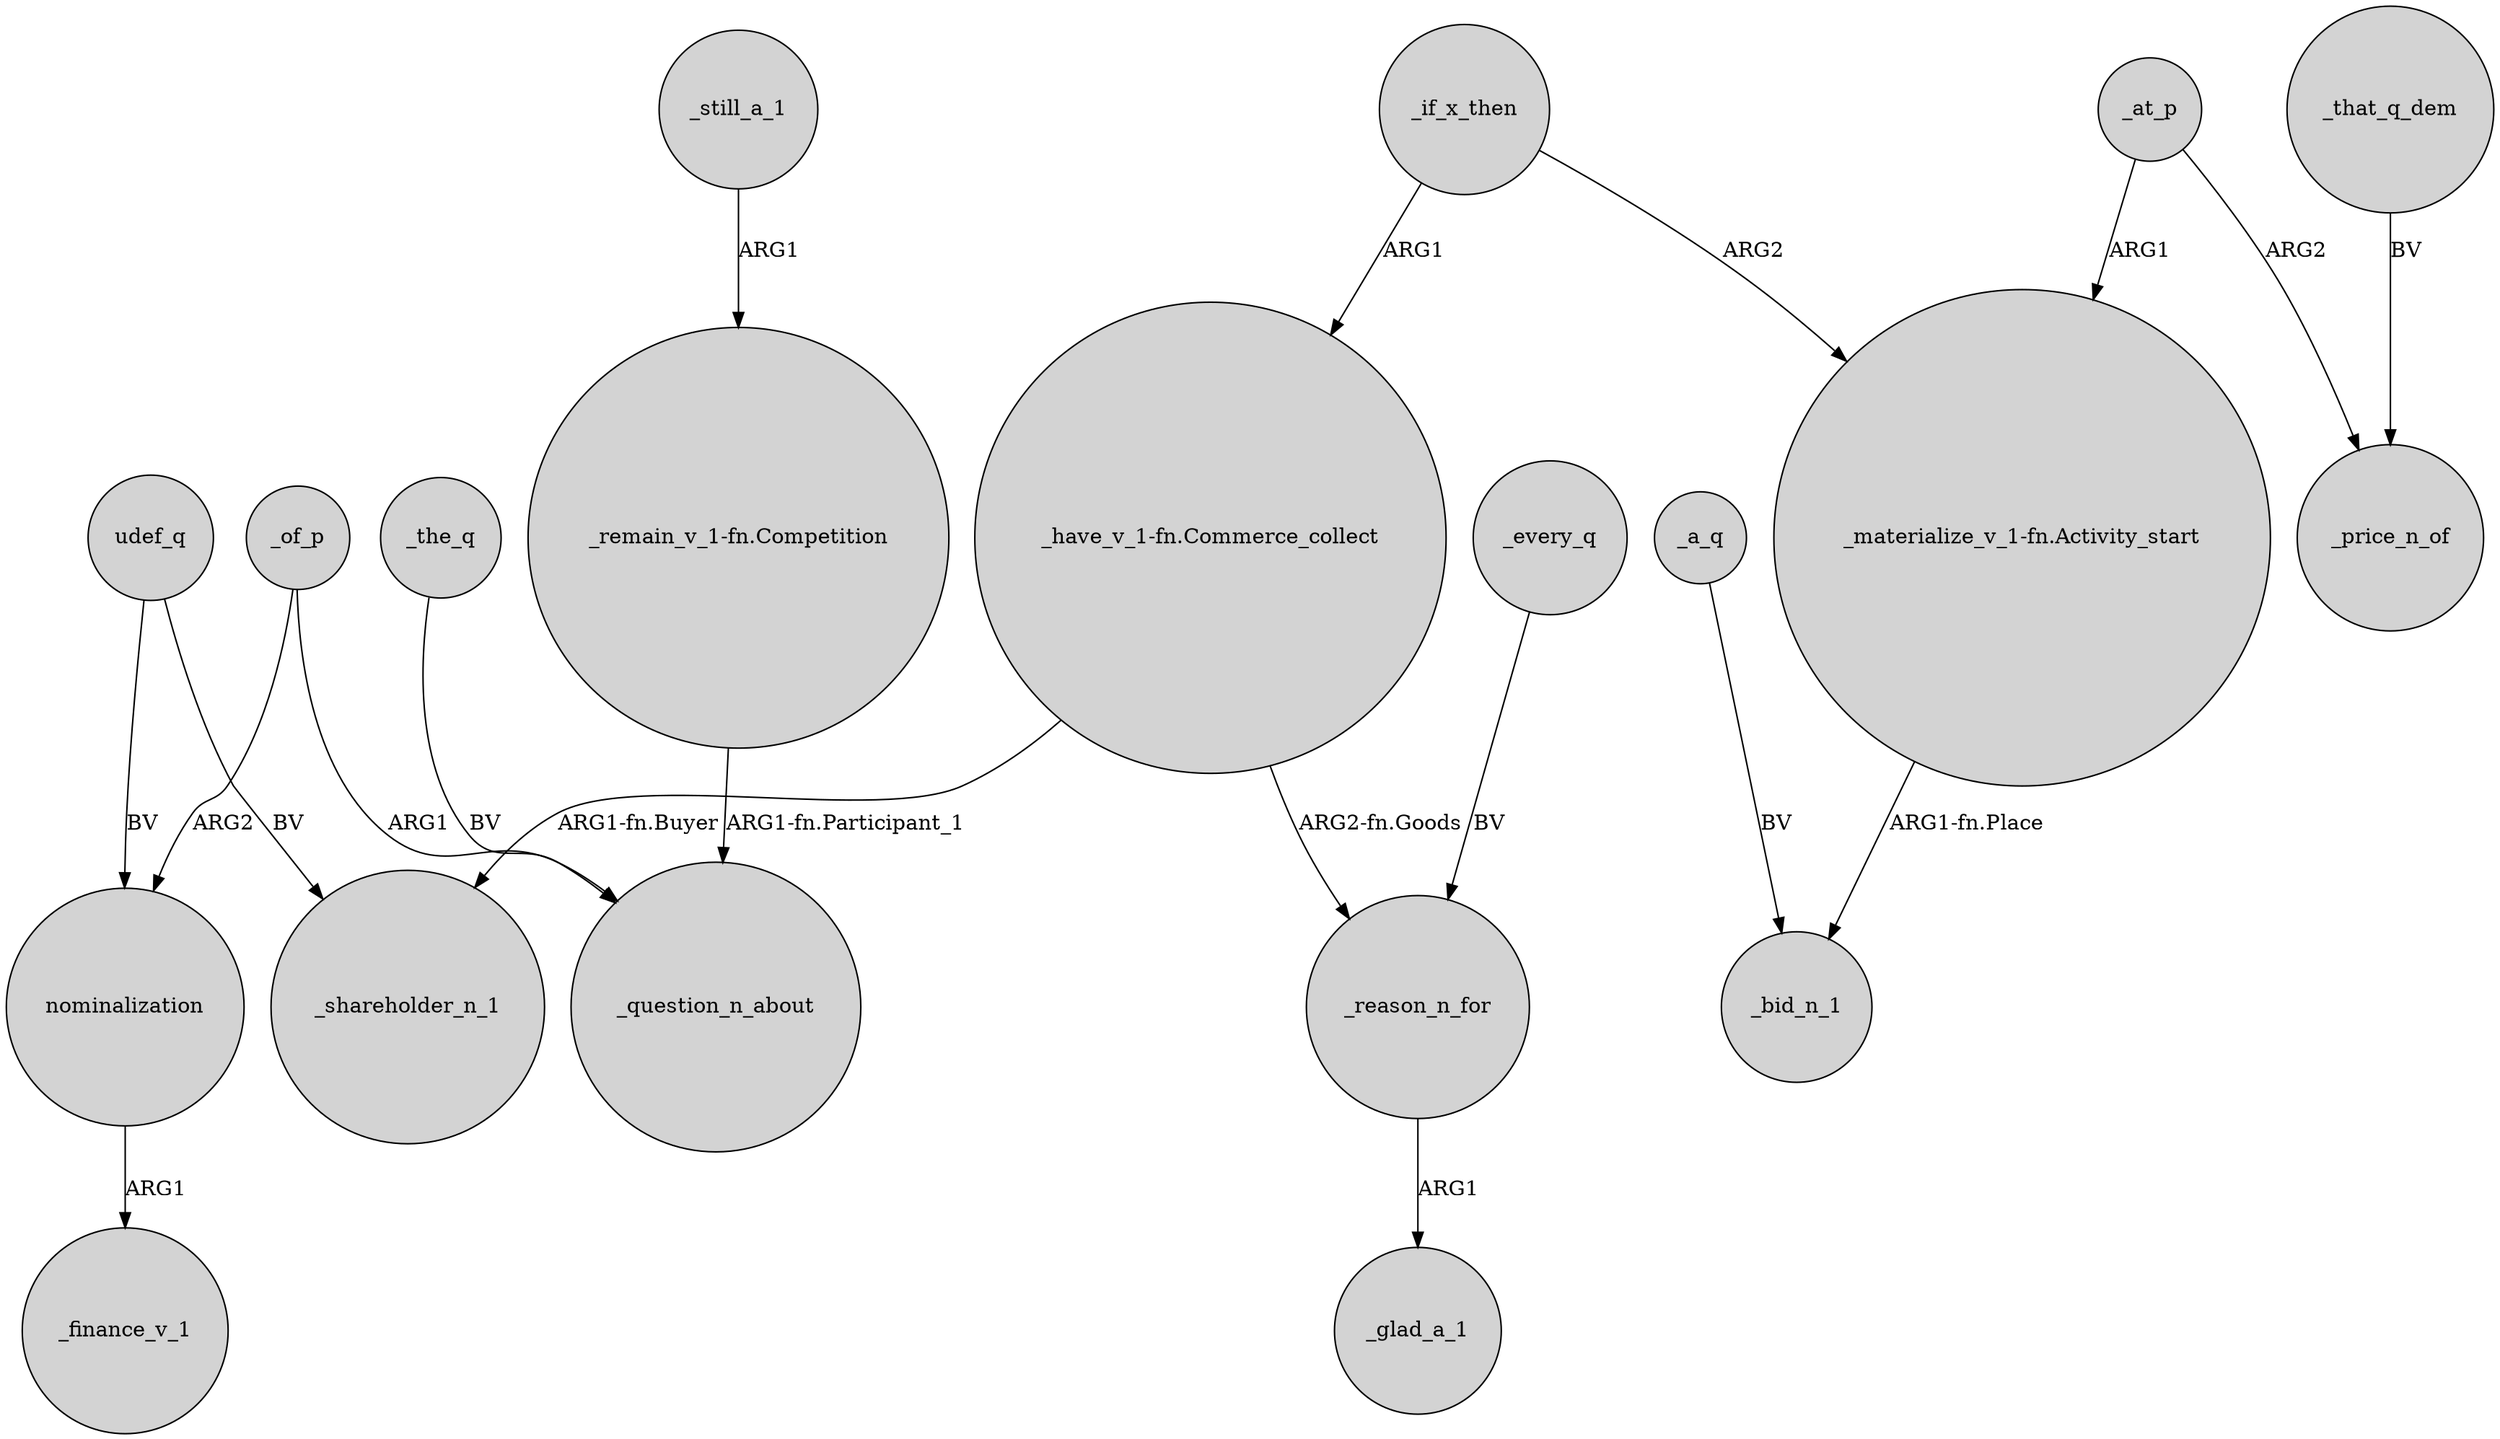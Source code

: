 digraph {
	node [shape=circle style=filled]
	"_have_v_1-fn.Commerce_collect" -> _shareholder_n_1 [label="ARG1-fn.Buyer"]
	"_materialize_v_1-fn.Activity_start" -> _bid_n_1 [label="ARG1-fn.Place"]
	_a_q -> _bid_n_1 [label=BV]
	_of_p -> _question_n_about [label=ARG1]
	nominalization -> _finance_v_1 [label=ARG1]
	udef_q -> _shareholder_n_1 [label=BV]
	udef_q -> nominalization [label=BV]
	_the_q -> _question_n_about [label=BV]
	_still_a_1 -> "_remain_v_1-fn.Competition" [label=ARG1]
	_every_q -> _reason_n_for [label=BV]
	_if_x_then -> "_materialize_v_1-fn.Activity_start" [label=ARG2]
	_at_p -> "_materialize_v_1-fn.Activity_start" [label=ARG1]
	_of_p -> nominalization [label=ARG2]
	_at_p -> _price_n_of [label=ARG2]
	_that_q_dem -> _price_n_of [label=BV]
	"_have_v_1-fn.Commerce_collect" -> _reason_n_for [label="ARG2-fn.Goods"]
	"_remain_v_1-fn.Competition" -> _question_n_about [label="ARG1-fn.Participant_1"]
	_if_x_then -> "_have_v_1-fn.Commerce_collect" [label=ARG1]
	_reason_n_for -> _glad_a_1 [label=ARG1]
}

